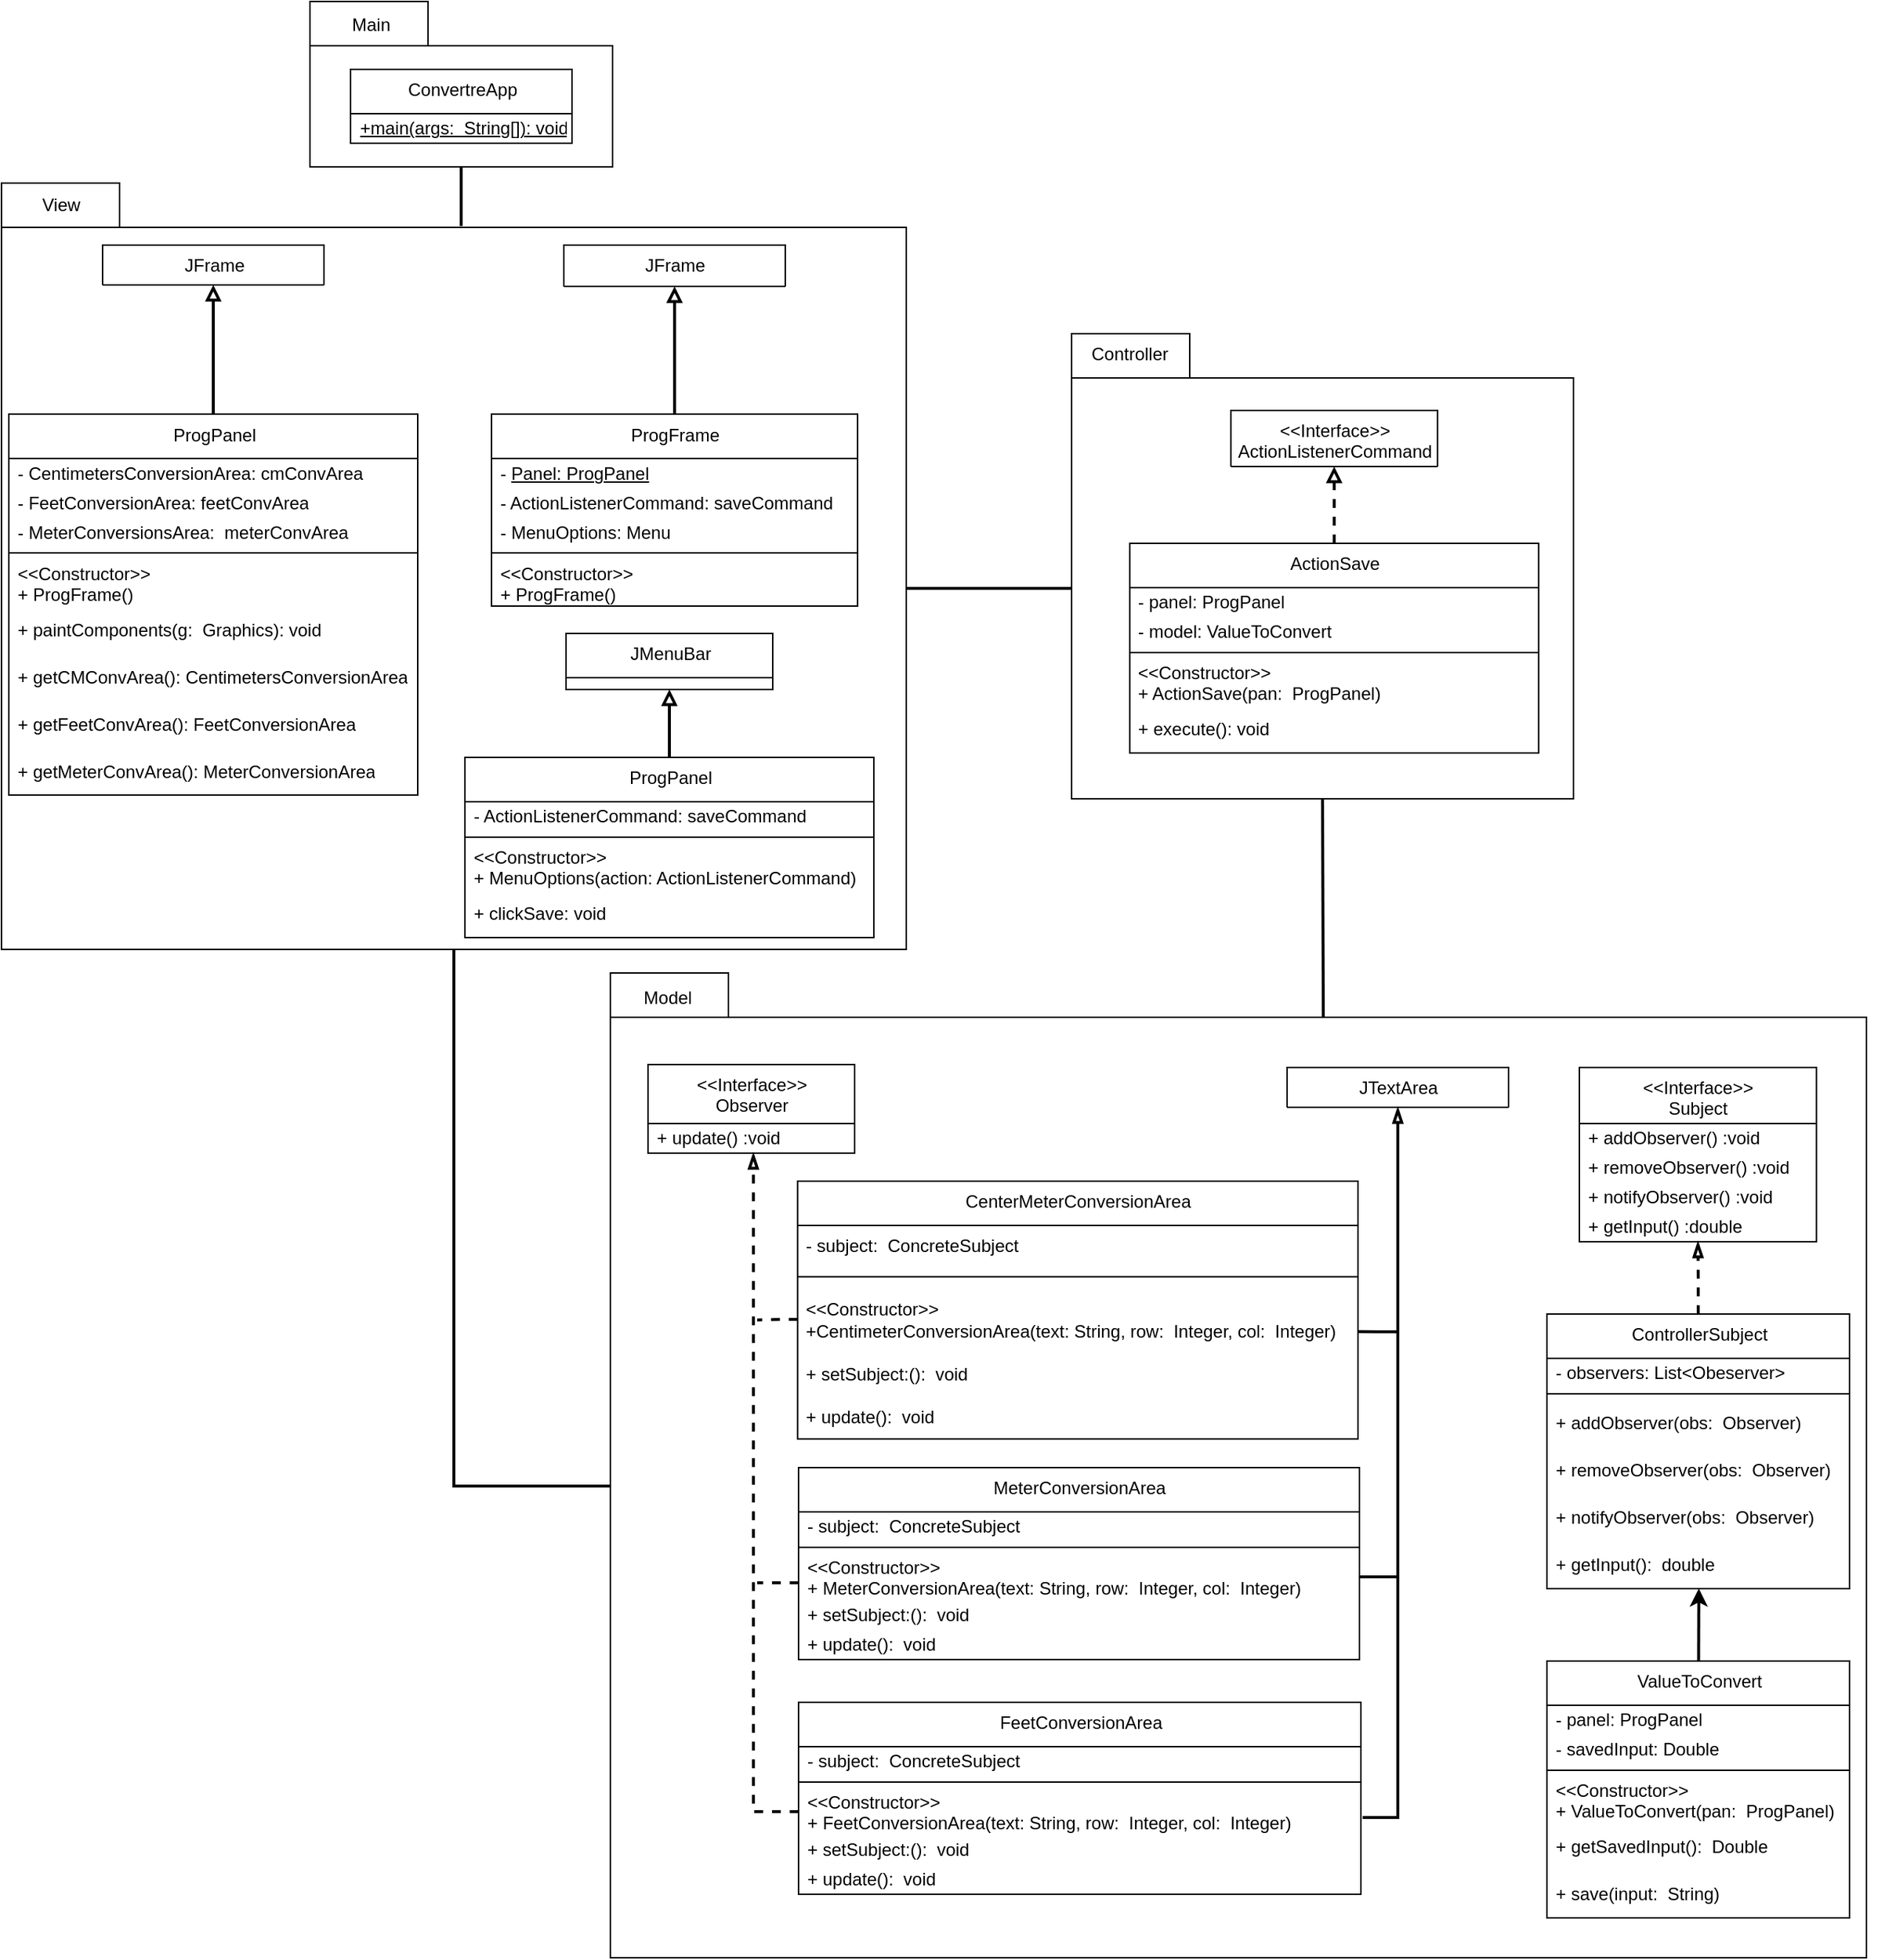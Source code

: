 <mxfile version="15.8.2" type="github">
  <diagram id="M9_Y6eJo72a2D9YSkRky" name="Page-1">
    <mxGraphModel dx="2165" dy="1319" grid="0" gridSize="10" guides="1" tooltips="1" connect="1" arrows="1" fold="1" page="0" pageScale="1" pageWidth="850" pageHeight="1100" math="0" shadow="0">
      <root>
        <mxCell id="0" />
        <mxCell id="1" parent="0" />
        <mxCell id="19sE1abQ0TIRROIsZksC-45" value="" style="group" vertex="1" connectable="0" parent="1">
          <mxGeometry x="81.5" y="855" width="886" height="667" as="geometry" />
        </mxCell>
        <mxCell id="19sE1abQ0TIRROIsZksC-70" value="" style="group" vertex="1" connectable="0" parent="19sE1abQ0TIRROIsZksC-45">
          <mxGeometry x="16" width="851" height="667" as="geometry" />
        </mxCell>
        <mxCell id="19sE1abQ0TIRROIsZksC-42" value="" style="shape=folder;fontStyle=1;tabWidth=80;tabHeight=30;tabPosition=left;html=1;boundedLbl=1;labelBackgroundColor=default;fontColor=default;strokeColor=default;fillColor=default;" vertex="1" parent="19sE1abQ0TIRROIsZksC-70">
          <mxGeometry width="851" height="667" as="geometry" />
        </mxCell>
        <mxCell id="19sE1abQ0TIRROIsZksC-43" value="Model" style="text;html=1;align=center;verticalAlign=middle;resizable=0;points=[];autosize=1;strokeColor=none;fillColor=none;fontColor=default;" vertex="1" parent="19sE1abQ0TIRROIsZksC-70">
          <mxGeometry x="16.5" y="8" width="43" height="18" as="geometry" />
        </mxCell>
        <mxCell id="19sE1abQ0TIRROIsZksC-29" value="JTextArea" style="swimlane;fontStyle=0;align=center;verticalAlign=top;childLayout=stackLayout;horizontal=1;startSize=30;horizontalStack=0;resizeParent=1;resizeParentMax=0;resizeLast=0;collapsible=0;marginBottom=0;html=1;fillColor=default;strokeColor=default;fontColor=default;" vertex="1" parent="19sE1abQ0TIRROIsZksC-70">
          <mxGeometry x="458.5" y="64" width="150" height="27" as="geometry" />
        </mxCell>
        <mxCell id="U3ejUCYZ4DHuvYuuj-Lv-52" value="&amp;lt;&amp;lt;Interface&amp;gt;&amp;gt;&lt;br&gt;Observer" style="swimlane;fontStyle=0;align=center;verticalAlign=top;childLayout=stackLayout;horizontal=1;startSize=40;horizontalStack=0;resizeParent=1;resizeParentMax=0;resizeLast=0;collapsible=0;marginBottom=0;html=1;fillColor=default;strokeColor=default;fontColor=default;labelBackgroundColor=default;" parent="19sE1abQ0TIRROIsZksC-70" vertex="1">
          <mxGeometry x="25.5" y="62" width="140" height="60" as="geometry" />
        </mxCell>
        <mxCell id="YJhYwYxTLhJLAMdy0_Dd-52" value="+ update() :void" style="text;html=1;strokeColor=none;fillColor=none;align=left;verticalAlign=middle;spacingLeft=4;spacingRight=4;overflow=hidden;rotatable=0;points=[[0,0.5],[1,0.5]];portConstraint=eastwest;fontColor=default;" parent="U3ejUCYZ4DHuvYuuj-Lv-52" vertex="1">
          <mxGeometry y="40" width="140" height="20" as="geometry" />
        </mxCell>
        <mxCell id="U3ejUCYZ4DHuvYuuj-Lv-54" value="&amp;lt;&amp;lt;Interface&amp;gt;&amp;gt;&lt;br&gt;Subject" style="swimlane;fontStyle=0;align=center;verticalAlign=top;childLayout=stackLayout;horizontal=1;startSize=38;horizontalStack=0;resizeParent=1;resizeParentMax=0;resizeLast=0;collapsible=0;marginBottom=0;html=1;fillColor=default;strokeColor=default;fontColor=default;labelBackgroundColor=default;" parent="19sE1abQ0TIRROIsZksC-70" vertex="1">
          <mxGeometry x="656.5" y="64" width="160.63" height="118" as="geometry" />
        </mxCell>
        <mxCell id="YJhYwYxTLhJLAMdy0_Dd-53" value="+ addObserver() :void" style="text;html=1;strokeColor=none;fillColor=none;align=left;verticalAlign=middle;spacingLeft=4;spacingRight=4;overflow=hidden;rotatable=0;points=[[0,0.5],[1,0.5]];portConstraint=eastwest;fontColor=default;" parent="U3ejUCYZ4DHuvYuuj-Lv-54" vertex="1">
          <mxGeometry y="38" width="160.63" height="20" as="geometry" />
        </mxCell>
        <mxCell id="YJhYwYxTLhJLAMdy0_Dd-54" value="+ removeObserver() :void" style="text;html=1;strokeColor=none;fillColor=none;align=left;verticalAlign=middle;spacingLeft=4;spacingRight=4;overflow=hidden;rotatable=0;points=[[0,0.5],[1,0.5]];portConstraint=eastwest;fontColor=default;" parent="U3ejUCYZ4DHuvYuuj-Lv-54" vertex="1">
          <mxGeometry y="58" width="160.63" height="20" as="geometry" />
        </mxCell>
        <mxCell id="YJhYwYxTLhJLAMdy0_Dd-55" value="+ notifyObserver() :void" style="text;html=1;strokeColor=none;fillColor=none;align=left;verticalAlign=middle;spacingLeft=4;spacingRight=4;overflow=hidden;rotatable=0;points=[[0,0.5],[1,0.5]];portConstraint=eastwest;fontColor=default;" parent="U3ejUCYZ4DHuvYuuj-Lv-54" vertex="1">
          <mxGeometry y="78" width="160.63" height="20" as="geometry" />
        </mxCell>
        <mxCell id="YJhYwYxTLhJLAMdy0_Dd-56" value="+ getInput() :double" style="text;html=1;strokeColor=none;fillColor=none;align=left;verticalAlign=middle;spacingLeft=4;spacingRight=4;overflow=hidden;rotatable=0;points=[[0,0.5],[1,0.5]];portConstraint=eastwest;fontColor=default;" parent="U3ejUCYZ4DHuvYuuj-Lv-54" vertex="1">
          <mxGeometry y="98" width="160.63" height="20" as="geometry" />
        </mxCell>
        <mxCell id="19sE1abQ0TIRROIsZksC-67" style="edgeStyle=none;rounded=0;orthogonalLoop=1;jettySize=auto;html=1;fontFamily=Times New Roman;endArrow=classic;endFill=1;strokeWidth=2;entryX=0.502;entryY=0.996;entryDx=0;entryDy=0;entryPerimeter=0;" edge="1" parent="19sE1abQ0TIRROIsZksC-45" source="19sE1abQ0TIRROIsZksC-59" target="19sE1abQ0TIRROIsZksC-57">
          <mxGeometry relative="1" as="geometry">
            <mxPoint x="765.5" y="430" as="targetPoint" />
          </mxGeometry>
        </mxCell>
        <mxCell id="19sE1abQ0TIRROIsZksC-49" value="ControllerSubject" style="swimlane;fontStyle=0;align=center;verticalAlign=top;childLayout=stackLayout;horizontal=1;startSize=30;horizontalStack=0;resizeParent=1;resizeParentMax=0;resizeLast=0;collapsible=0;marginBottom=0;html=1;fillColor=default;strokeColor=default;fontColor=default;labelBackgroundColor=default;" vertex="1" parent="19sE1abQ0TIRROIsZksC-45">
          <mxGeometry x="650.5" y="231" width="205" height="186" as="geometry" />
        </mxCell>
        <mxCell id="19sE1abQ0TIRROIsZksC-50" value="- observers: List&amp;lt;Obeserver&amp;gt;" style="text;html=1;strokeColor=none;fillColor=none;align=left;verticalAlign=middle;spacingLeft=4;spacingRight=4;overflow=hidden;rotatable=0;points=[[0,0.5],[1,0.5]];portConstraint=eastwest;fontColor=default;labelBackgroundColor=default;" vertex="1" parent="19sE1abQ0TIRROIsZksC-49">
          <mxGeometry y="30" width="205" height="20" as="geometry" />
        </mxCell>
        <mxCell id="19sE1abQ0TIRROIsZksC-52" value="" style="line;strokeWidth=1;fillColor=none;align=left;verticalAlign=middle;spacingTop=-1;spacingLeft=3;spacingRight=3;rotatable=0;labelPosition=right;points=[];portConstraint=eastwest;strokeColor=default;labelBackgroundColor=default;fontColor=default;" vertex="1" parent="19sE1abQ0TIRROIsZksC-49">
          <mxGeometry y="50" width="205" height="8" as="geometry" />
        </mxCell>
        <mxCell id="19sE1abQ0TIRROIsZksC-53" value="+ addObserver(obs:&amp;nbsp; Observer)" style="text;html=1;strokeColor=none;fillColor=none;align=left;verticalAlign=middle;spacingLeft=4;spacingRight=4;overflow=hidden;rotatable=0;points=[[0,0.5],[1,0.5]];portConstraint=eastwest;fontColor=default;labelBackgroundColor=default;" vertex="1" parent="19sE1abQ0TIRROIsZksC-49">
          <mxGeometry y="58" width="205" height="32" as="geometry" />
        </mxCell>
        <mxCell id="19sE1abQ0TIRROIsZksC-54" value="+ removeObserver(obs:&amp;nbsp; Observer)" style="text;html=1;strokeColor=none;fillColor=none;align=left;verticalAlign=middle;spacingLeft=4;spacingRight=4;overflow=hidden;rotatable=0;points=[[0,0.5],[1,0.5]];portConstraint=eastwest;fontColor=default;labelBackgroundColor=default;" vertex="1" parent="19sE1abQ0TIRROIsZksC-49">
          <mxGeometry y="90" width="205" height="32" as="geometry" />
        </mxCell>
        <mxCell id="19sE1abQ0TIRROIsZksC-55" value="+ notifyObserver(obs:&amp;nbsp; Observer)" style="text;html=1;strokeColor=none;fillColor=none;align=left;verticalAlign=middle;spacingLeft=4;spacingRight=4;overflow=hidden;rotatable=0;points=[[0,0.5],[1,0.5]];portConstraint=eastwest;fontColor=default;labelBackgroundColor=default;" vertex="1" parent="19sE1abQ0TIRROIsZksC-49">
          <mxGeometry y="122" width="205" height="32" as="geometry" />
        </mxCell>
        <mxCell id="19sE1abQ0TIRROIsZksC-57" value="+ getInput():&amp;nbsp; double" style="text;html=1;strokeColor=none;fillColor=none;align=left;verticalAlign=middle;spacingLeft=4;spacingRight=4;overflow=hidden;rotatable=0;points=[[0,0.5],[1,0.5]];portConstraint=eastwest;fontColor=default;labelBackgroundColor=default;" vertex="1" parent="19sE1abQ0TIRROIsZksC-49">
          <mxGeometry y="154" width="205" height="32" as="geometry" />
        </mxCell>
        <mxCell id="19sE1abQ0TIRROIsZksC-59" value="ValueToConvert" style="swimlane;fontStyle=0;align=center;verticalAlign=top;childLayout=stackLayout;horizontal=1;startSize=30;horizontalStack=0;resizeParent=1;resizeParentMax=0;resizeLast=0;collapsible=0;marginBottom=0;html=1;fillColor=default;strokeColor=default;fontColor=default;labelBackgroundColor=default;" vertex="1" parent="19sE1abQ0TIRROIsZksC-45">
          <mxGeometry x="650.5" y="466" width="205" height="174" as="geometry" />
        </mxCell>
        <mxCell id="19sE1abQ0TIRROIsZksC-60" value="- panel: ProgPanel" style="text;html=1;strokeColor=none;fillColor=none;align=left;verticalAlign=middle;spacingLeft=4;spacingRight=4;overflow=hidden;rotatable=0;points=[[0,0.5],[1,0.5]];portConstraint=eastwest;fontColor=default;labelBackgroundColor=default;" vertex="1" parent="19sE1abQ0TIRROIsZksC-59">
          <mxGeometry y="30" width="205" height="20" as="geometry" />
        </mxCell>
        <mxCell id="19sE1abQ0TIRROIsZksC-69" value="- savedInput: Double" style="text;html=1;strokeColor=none;fillColor=none;align=left;verticalAlign=middle;spacingLeft=4;spacingRight=4;overflow=hidden;rotatable=0;points=[[0,0.5],[1,0.5]];portConstraint=eastwest;fontColor=default;labelBackgroundColor=default;" vertex="1" parent="19sE1abQ0TIRROIsZksC-59">
          <mxGeometry y="50" width="205" height="20" as="geometry" />
        </mxCell>
        <mxCell id="19sE1abQ0TIRROIsZksC-61" value="" style="line;strokeWidth=1;fillColor=none;align=left;verticalAlign=middle;spacingTop=-1;spacingLeft=3;spacingRight=3;rotatable=0;labelPosition=right;points=[];portConstraint=eastwest;strokeColor=default;labelBackgroundColor=default;fontColor=default;" vertex="1" parent="19sE1abQ0TIRROIsZksC-59">
          <mxGeometry y="70" width="205" height="8" as="geometry" />
        </mxCell>
        <mxCell id="19sE1abQ0TIRROIsZksC-62" value="&amp;lt;&amp;lt;Constructor&amp;gt;&amp;gt;&lt;br&gt;+ ValueToConvert(pan:&amp;nbsp; ProgPanel)" style="text;html=1;strokeColor=none;fillColor=none;align=left;verticalAlign=middle;spacingLeft=4;spacingRight=4;overflow=hidden;rotatable=0;points=[[0,0.5],[1,0.5]];portConstraint=eastwest;fontColor=default;labelBackgroundColor=default;" vertex="1" parent="19sE1abQ0TIRROIsZksC-59">
          <mxGeometry y="78" width="205" height="32" as="geometry" />
        </mxCell>
        <mxCell id="19sE1abQ0TIRROIsZksC-63" value="+ getSavedInput():&amp;nbsp; Double" style="text;html=1;strokeColor=none;fillColor=none;align=left;verticalAlign=middle;spacingLeft=4;spacingRight=4;overflow=hidden;rotatable=0;points=[[0,0.5],[1,0.5]];portConstraint=eastwest;fontColor=default;labelBackgroundColor=default;" vertex="1" parent="19sE1abQ0TIRROIsZksC-59">
          <mxGeometry y="110" width="205" height="32" as="geometry" />
        </mxCell>
        <mxCell id="19sE1abQ0TIRROIsZksC-64" value="+ save(input:&amp;nbsp; String)" style="text;html=1;strokeColor=none;fillColor=none;align=left;verticalAlign=middle;spacingLeft=4;spacingRight=4;overflow=hidden;rotatable=0;points=[[0,0.5],[1,0.5]];portConstraint=eastwest;fontColor=default;labelBackgroundColor=default;" vertex="1" parent="19sE1abQ0TIRROIsZksC-59">
          <mxGeometry y="142" width="205" height="32" as="geometry" />
        </mxCell>
        <mxCell id="YJhYwYxTLhJLAMdy0_Dd-58" value="" style="edgeStyle=orthogonalEdgeStyle;rounded=0;orthogonalLoop=1;jettySize=auto;html=1;dashed=1;labelBackgroundColor=default;fontColor=default;endArrow=blockThin;endFill=0;strokeColor=default;strokeWidth=2;entryX=0.5;entryY=1;entryDx=0;entryDy=0;" parent="19sE1abQ0TIRROIsZksC-45" target="U3ejUCYZ4DHuvYuuj-Lv-54" edge="1" source="19sE1abQ0TIRROIsZksC-49">
          <mxGeometry relative="1" as="geometry">
            <mxPoint x="765.32" y="340" as="sourcePoint" />
            <mxPoint x="765.5" y="181" as="targetPoint" />
          </mxGeometry>
        </mxCell>
        <mxCell id="19sE1abQ0TIRROIsZksC-46" value="" style="group" vertex="1" connectable="0" parent="1">
          <mxGeometry x="410" y="422" width="340" height="315" as="geometry" />
        </mxCell>
        <mxCell id="U3ejUCYZ4DHuvYuuj-Lv-6" value="" style="shape=folder;fontStyle=1;tabWidth=80;tabHeight=30;tabPosition=left;html=1;boundedLbl=1;labelBackgroundColor=default;fontColor=default;strokeColor=default;fillColor=default;" parent="19sE1abQ0TIRROIsZksC-46" vertex="1">
          <mxGeometry width="340" height="315" as="geometry" />
        </mxCell>
        <mxCell id="U3ejUCYZ4DHuvYuuj-Lv-173" value="Controller" style="text;html=1;align=center;verticalAlign=middle;resizable=0;points=[];autosize=1;strokeColor=none;fillColor=none;fontColor=default;" parent="19sE1abQ0TIRROIsZksC-46" vertex="1">
          <mxGeometry x="7.75" y="5" width="62" height="18" as="geometry" />
        </mxCell>
        <mxCell id="19sE1abQ0TIRROIsZksC-47" value="" style="group" vertex="1" connectable="0" parent="1">
          <mxGeometry x="-315" y="320" width="613" height="519" as="geometry" />
        </mxCell>
        <mxCell id="U3ejUCYZ4DHuvYuuj-Lv-3" value="" style="shape=folder;fontStyle=1;tabWidth=80;tabHeight=30;tabPosition=left;html=1;boundedLbl=1;labelBackgroundColor=default;fontColor=default;strokeColor=default;fillColor=default;" parent="19sE1abQ0TIRROIsZksC-47" vertex="1">
          <mxGeometry width="613" height="519" as="geometry" />
        </mxCell>
        <mxCell id="U3ejUCYZ4DHuvYuuj-Lv-172" value="View" style="text;html=1;align=center;verticalAlign=middle;resizable=0;points=[];autosize=1;strokeColor=none;fillColor=none;fontColor=default;" parent="19sE1abQ0TIRROIsZksC-47" vertex="1">
          <mxGeometry x="22" y="6" width="36" height="18" as="geometry" />
        </mxCell>
        <mxCell id="19sE1abQ0TIRROIsZksC-27" style="edgeStyle=orthogonalEdgeStyle;rounded=0;orthogonalLoop=1;jettySize=auto;html=1;exitX=0.508;exitY=0.056;exitDx=0;exitDy=0;exitPerimeter=0;entryX=0.5;entryY=1;entryDx=0;entryDy=0;entryPerimeter=0;endArrow=none;endFill=0;strokeWidth=2;" edge="1" parent="1" source="U3ejUCYZ4DHuvYuuj-Lv-3" target="U3ejUCYZ4DHuvYuuj-Lv-1">
          <mxGeometry relative="1" as="geometry">
            <Array as="points" />
          </mxGeometry>
        </mxCell>
        <mxCell id="U3ejUCYZ4DHuvYuuj-Lv-4" value="" style="rounded=0;orthogonalLoop=1;jettySize=auto;html=1;labelBackgroundColor=default;fontColor=default;endArrow=none;endFill=0;strokeColor=default;strokeWidth=2;entryX=0;entryY=0;entryDx=613;entryDy=274.5;entryPerimeter=0;exitX=0;exitY=0;exitDx=0;exitDy=172.5;exitPerimeter=0;" parent="1" source="U3ejUCYZ4DHuvYuuj-Lv-6" edge="1" target="U3ejUCYZ4DHuvYuuj-Lv-3">
          <mxGeometry relative="1" as="geometry">
            <mxPoint x="318" y="632" as="targetPoint" />
            <mxPoint x="316" y="664" as="sourcePoint" />
          </mxGeometry>
        </mxCell>
        <mxCell id="19sE1abQ0TIRROIsZksC-41" style="edgeStyle=none;rounded=0;orthogonalLoop=1;jettySize=auto;html=1;exitX=0.5;exitY=1;exitDx=0;exitDy=0;exitPerimeter=0;entryX=0;entryY=0;entryDx=483.0;entryDy=30;entryPerimeter=0;endArrow=none;endFill=0;strokeWidth=2;" edge="1" parent="1" source="U3ejUCYZ4DHuvYuuj-Lv-6" target="19sE1abQ0TIRROIsZksC-42">
          <mxGeometry relative="1" as="geometry">
            <mxPoint x="564.5" y="901.0" as="targetPoint" />
          </mxGeometry>
        </mxCell>
        <mxCell id="U3ejUCYZ4DHuvYuuj-Lv-7" style="edgeStyle=orthogonalEdgeStyle;rounded=0;orthogonalLoop=1;jettySize=auto;html=1;entryX=0.5;entryY=1;entryDx=0;entryDy=0;fontColor=default;endArrow=block;endFill=0;strokeColor=default;labelBackgroundColor=default;strokeWidth=2;exitX=0.5;exitY=0;exitDx=0;exitDy=0;" parent="1" source="YJhYwYxTLhJLAMdy0_Dd-28" target="U3ejUCYZ4DHuvYuuj-Lv-45" edge="1">
          <mxGeometry relative="1" as="geometry">
            <mxPoint x="-35" y="940" as="sourcePoint" />
          </mxGeometry>
        </mxCell>
        <mxCell id="U3ejUCYZ4DHuvYuuj-Lv-11" style="edgeStyle=orthogonalEdgeStyle;rounded=0;orthogonalLoop=1;jettySize=auto;html=1;entryX=0.5;entryY=1;entryDx=0;entryDy=0;labelBackgroundColor=default;fontColor=default;endArrow=block;endFill=0;strokeColor=default;strokeWidth=2;" parent="1" source="U3ejUCYZ4DHuvYuuj-Lv-12" target="19sE1abQ0TIRROIsZksC-35" edge="1">
          <mxGeometry relative="1" as="geometry">
            <mxPoint x="141" y="400.0" as="targetPoint" />
          </mxGeometry>
        </mxCell>
        <mxCell id="U3ejUCYZ4DHuvYuuj-Lv-12" value="ProgFrame" style="swimlane;fontStyle=0;align=center;verticalAlign=top;childLayout=stackLayout;horizontal=1;startSize=30;horizontalStack=0;resizeParent=1;resizeParentMax=0;resizeLast=0;collapsible=0;marginBottom=0;html=1;fillColor=default;strokeColor=default;fontColor=default;labelBackgroundColor=default;" parent="1" vertex="1">
          <mxGeometry x="17" y="476.5" width="248" height="130" as="geometry" />
        </mxCell>
        <mxCell id="U3ejUCYZ4DHuvYuuj-Lv-13" value="- &lt;u&gt;Panel: ProgPanel&lt;br&gt;&lt;/u&gt;" style="text;html=1;strokeColor=none;fillColor=none;align=left;verticalAlign=middle;spacingLeft=4;spacingRight=4;overflow=hidden;rotatable=0;points=[[0,0.5],[1,0.5]];portConstraint=eastwest;fontColor=default;labelBackgroundColor=default;" parent="U3ejUCYZ4DHuvYuuj-Lv-12" vertex="1">
          <mxGeometry y="30" width="248" height="20" as="geometry" />
        </mxCell>
        <mxCell id="U3ejUCYZ4DHuvYuuj-Lv-14" value="- ActionListenerCommand: saveCommand" style="text;html=1;strokeColor=none;fillColor=none;align=left;verticalAlign=middle;spacingLeft=4;spacingRight=4;overflow=hidden;rotatable=0;points=[[0,0.5],[1,0.5]];portConstraint=eastwest;fontColor=default;labelBackgroundColor=default;" parent="U3ejUCYZ4DHuvYuuj-Lv-12" vertex="1">
          <mxGeometry y="50" width="248" height="20" as="geometry" />
        </mxCell>
        <mxCell id="YJhYwYxTLhJLAMdy0_Dd-5" value="- MenuOptions: Menu" style="text;html=1;strokeColor=none;fillColor=none;align=left;verticalAlign=middle;spacingLeft=4;spacingRight=4;overflow=hidden;rotatable=0;points=[[0,0.5],[1,0.5]];portConstraint=eastwest;fontColor=default;labelBackgroundColor=default;" parent="U3ejUCYZ4DHuvYuuj-Lv-12" vertex="1">
          <mxGeometry y="70" width="248" height="20" as="geometry" />
        </mxCell>
        <mxCell id="U3ejUCYZ4DHuvYuuj-Lv-15" value="" style="line;strokeWidth=1;fillColor=none;align=left;verticalAlign=middle;spacingTop=-1;spacingLeft=3;spacingRight=3;rotatable=0;labelPosition=right;points=[];portConstraint=eastwest;strokeColor=default;labelBackgroundColor=default;fontColor=default;" parent="U3ejUCYZ4DHuvYuuj-Lv-12" vertex="1">
          <mxGeometry y="90" width="248" height="8" as="geometry" />
        </mxCell>
        <mxCell id="U3ejUCYZ4DHuvYuuj-Lv-16" value="&amp;lt;&amp;lt;Constructor&amp;gt;&amp;gt;&lt;br&gt;+ ProgFrame()" style="text;html=1;strokeColor=none;fillColor=none;align=left;verticalAlign=middle;spacingLeft=4;spacingRight=4;overflow=hidden;rotatable=0;points=[[0,0.5],[1,0.5]];portConstraint=eastwest;fontColor=default;labelBackgroundColor=default;" parent="U3ejUCYZ4DHuvYuuj-Lv-12" vertex="1">
          <mxGeometry y="98" width="248" height="32" as="geometry" />
        </mxCell>
        <mxCell id="U3ejUCYZ4DHuvYuuj-Lv-29" style="edgeStyle=orthogonalEdgeStyle;rounded=0;orthogonalLoop=1;jettySize=auto;html=1;entryX=0.5;entryY=1;entryDx=0;entryDy=0;labelBackgroundColor=default;fontColor=default;endArrow=block;endFill=0;strokeColor=default;dashed=1;strokeWidth=2;exitX=0.5;exitY=0;exitDx=0;exitDy=0;" parent="1" source="YJhYwYxTLhJLAMdy0_Dd-41" target="U3ejUCYZ4DHuvYuuj-Lv-47" edge="1">
          <mxGeometry relative="1" as="geometry">
            <mxPoint x="588" y="548" as="sourcePoint" />
          </mxGeometry>
        </mxCell>
        <mxCell id="U3ejUCYZ4DHuvYuuj-Lv-45" value="JMenuBar" style="swimlane;fontStyle=0;align=center;verticalAlign=top;childLayout=stackLayout;horizontal=1;startSize=30;horizontalStack=0;resizeParent=1;resizeParentMax=0;resizeLast=0;collapsible=0;marginBottom=0;html=1;fillColor=default;strokeColor=default;fontColor=default;labelBackgroundColor=default;" parent="1" vertex="1">
          <mxGeometry x="67.5" y="625" width="140" height="38" as="geometry" />
        </mxCell>
        <mxCell id="U3ejUCYZ4DHuvYuuj-Lv-47" value="&amp;lt;&amp;lt;Interface&amp;gt;&amp;gt;&lt;br&gt;ActionListenerCommand" style="swimlane;fontStyle=0;align=center;verticalAlign=top;childLayout=stackLayout;horizontal=1;startSize=38;horizontalStack=0;resizeParent=1;resizeParentMax=0;resizeLast=0;collapsible=0;marginBottom=0;html=1;fillColor=default;strokeColor=default;fontColor=default;labelBackgroundColor=default;" parent="1" vertex="1">
          <mxGeometry x="517.88" y="474" width="140" height="38" as="geometry" />
        </mxCell>
        <mxCell id="YJhYwYxTLhJLAMdy0_Dd-6" value="ProgPanel" style="swimlane;fontStyle=0;align=center;verticalAlign=top;childLayout=stackLayout;horizontal=1;startSize=30;horizontalStack=0;resizeParent=1;resizeParentMax=0;resizeLast=0;collapsible=0;marginBottom=0;html=1;fillColor=default;strokeColor=default;fontColor=default;labelBackgroundColor=default;" parent="1" vertex="1">
          <mxGeometry x="-310" y="476.5" width="277" height="258" as="geometry" />
        </mxCell>
        <mxCell id="YJhYwYxTLhJLAMdy0_Dd-7" value="- CentimetersConversionArea: cmConvArea" style="text;html=1;strokeColor=none;fillColor=none;align=left;verticalAlign=middle;spacingLeft=4;spacingRight=4;overflow=hidden;rotatable=0;points=[[0,0.5],[1,0.5]];portConstraint=eastwest;fontColor=default;labelBackgroundColor=default;" parent="YJhYwYxTLhJLAMdy0_Dd-6" vertex="1">
          <mxGeometry y="30" width="277" height="20" as="geometry" />
        </mxCell>
        <mxCell id="YJhYwYxTLhJLAMdy0_Dd-8" value="- FeetConversionArea: feetConvArea" style="text;html=1;strokeColor=none;fillColor=none;align=left;verticalAlign=middle;spacingLeft=4;spacingRight=4;overflow=hidden;rotatable=0;points=[[0,0.5],[1,0.5]];portConstraint=eastwest;fontColor=default;labelBackgroundColor=default;" parent="YJhYwYxTLhJLAMdy0_Dd-6" vertex="1">
          <mxGeometry y="50" width="277" height="20" as="geometry" />
        </mxCell>
        <mxCell id="YJhYwYxTLhJLAMdy0_Dd-9" value="- MeterConversionsArea:&amp;nbsp; meterConvArea" style="text;html=1;strokeColor=none;fillColor=none;align=left;verticalAlign=middle;spacingLeft=4;spacingRight=4;overflow=hidden;rotatable=0;points=[[0,0.5],[1,0.5]];portConstraint=eastwest;fontColor=default;labelBackgroundColor=default;" parent="YJhYwYxTLhJLAMdy0_Dd-6" vertex="1">
          <mxGeometry y="70" width="277" height="20" as="geometry" />
        </mxCell>
        <mxCell id="YJhYwYxTLhJLAMdy0_Dd-10" value="" style="line;strokeWidth=1;fillColor=none;align=left;verticalAlign=middle;spacingTop=-1;spacingLeft=3;spacingRight=3;rotatable=0;labelPosition=right;points=[];portConstraint=eastwest;strokeColor=default;labelBackgroundColor=default;fontColor=default;" parent="YJhYwYxTLhJLAMdy0_Dd-6" vertex="1">
          <mxGeometry y="90" width="277" height="8" as="geometry" />
        </mxCell>
        <mxCell id="YJhYwYxTLhJLAMdy0_Dd-11" value="&amp;lt;&amp;lt;Constructor&amp;gt;&amp;gt;&lt;br&gt;+ ProgFrame()" style="text;html=1;strokeColor=none;fillColor=none;align=left;verticalAlign=middle;spacingLeft=4;spacingRight=4;overflow=hidden;rotatable=0;points=[[0,0.5],[1,0.5]];portConstraint=eastwest;fontColor=default;labelBackgroundColor=default;" parent="YJhYwYxTLhJLAMdy0_Dd-6" vertex="1">
          <mxGeometry y="98" width="277" height="32" as="geometry" />
        </mxCell>
        <mxCell id="YJhYwYxTLhJLAMdy0_Dd-21" value="+ paintComponents(g:&amp;nbsp; Graphics): void" style="text;html=1;strokeColor=none;fillColor=none;align=left;verticalAlign=middle;spacingLeft=4;spacingRight=4;overflow=hidden;rotatable=0;points=[[0,0.5],[1,0.5]];portConstraint=eastwest;fontColor=default;labelBackgroundColor=default;" parent="YJhYwYxTLhJLAMdy0_Dd-6" vertex="1">
          <mxGeometry y="130" width="277" height="32" as="geometry" />
        </mxCell>
        <mxCell id="YJhYwYxTLhJLAMdy0_Dd-22" value="+ getCMConvArea(): CentimetersConversionArea" style="text;html=1;strokeColor=none;fillColor=none;align=left;verticalAlign=middle;spacingLeft=4;spacingRight=4;overflow=hidden;rotatable=0;points=[[0,0.5],[1,0.5]];portConstraint=eastwest;fontColor=default;labelBackgroundColor=default;" parent="YJhYwYxTLhJLAMdy0_Dd-6" vertex="1">
          <mxGeometry y="162" width="277" height="32" as="geometry" />
        </mxCell>
        <mxCell id="YJhYwYxTLhJLAMdy0_Dd-23" value="+ getFeetConvArea(): FeetConversionArea" style="text;html=1;strokeColor=none;fillColor=none;align=left;verticalAlign=middle;spacingLeft=4;spacingRight=4;overflow=hidden;rotatable=0;points=[[0,0.5],[1,0.5]];portConstraint=eastwest;fontColor=default;labelBackgroundColor=default;" parent="YJhYwYxTLhJLAMdy0_Dd-6" vertex="1">
          <mxGeometry y="194" width="277" height="32" as="geometry" />
        </mxCell>
        <mxCell id="YJhYwYxTLhJLAMdy0_Dd-24" value="+ getMeterConvArea(): MeterConversionArea" style="text;html=1;strokeColor=none;fillColor=none;align=left;verticalAlign=middle;spacingLeft=4;spacingRight=4;overflow=hidden;rotatable=0;points=[[0,0.5],[1,0.5]];portConstraint=eastwest;fontColor=default;labelBackgroundColor=default;" parent="YJhYwYxTLhJLAMdy0_Dd-6" vertex="1">
          <mxGeometry y="226" width="277" height="32" as="geometry" />
        </mxCell>
        <mxCell id="YJhYwYxTLhJLAMdy0_Dd-20" style="edgeStyle=orthogonalEdgeStyle;rounded=0;orthogonalLoop=1;jettySize=auto;html=1;labelBackgroundColor=default;fontColor=default;endArrow=block;endFill=0;strokeColor=default;strokeWidth=2;exitX=0.5;exitY=0;exitDx=0;exitDy=0;entryX=0.5;entryY=1;entryDx=0;entryDy=0;" parent="1" source="YJhYwYxTLhJLAMdy0_Dd-6" target="19sE1abQ0TIRROIsZksC-37" edge="1">
          <mxGeometry relative="1" as="geometry">
            <mxPoint x="-34" y="446.5" as="sourcePoint" />
            <mxPoint x="-171.5" y="400" as="targetPoint" />
          </mxGeometry>
        </mxCell>
        <mxCell id="YJhYwYxTLhJLAMdy0_Dd-28" value="ProgPanel" style="swimlane;fontStyle=0;align=center;verticalAlign=top;childLayout=stackLayout;horizontal=1;startSize=30;horizontalStack=0;resizeParent=1;resizeParentMax=0;resizeLast=0;collapsible=0;marginBottom=0;html=1;fillColor=default;strokeColor=default;fontColor=default;labelBackgroundColor=default;" parent="1" vertex="1">
          <mxGeometry x="-1" y="709" width="277" height="122" as="geometry" />
        </mxCell>
        <mxCell id="YJhYwYxTLhJLAMdy0_Dd-29" value="- ActionListenerCommand: saveCommand" style="text;html=1;strokeColor=none;fillColor=none;align=left;verticalAlign=middle;spacingLeft=4;spacingRight=4;overflow=hidden;rotatable=0;points=[[0,0.5],[1,0.5]];portConstraint=eastwest;fontColor=default;labelBackgroundColor=default;" parent="YJhYwYxTLhJLAMdy0_Dd-28" vertex="1">
          <mxGeometry y="30" width="277" height="20" as="geometry" />
        </mxCell>
        <mxCell id="YJhYwYxTLhJLAMdy0_Dd-32" value="" style="line;strokeWidth=1;fillColor=none;align=left;verticalAlign=middle;spacingTop=-1;spacingLeft=3;spacingRight=3;rotatable=0;labelPosition=right;points=[];portConstraint=eastwest;strokeColor=default;labelBackgroundColor=default;fontColor=default;" parent="YJhYwYxTLhJLAMdy0_Dd-28" vertex="1">
          <mxGeometry y="50" width="277" height="8" as="geometry" />
        </mxCell>
        <mxCell id="YJhYwYxTLhJLAMdy0_Dd-33" value="&amp;lt;&amp;lt;Constructor&amp;gt;&amp;gt;&lt;br&gt;&lt;div align=&quot;left&quot;&gt;+ MenuOptions(action: ActionListenerCommand)&lt;/div&gt;" style="text;html=1;strokeColor=none;fillColor=none;align=left;verticalAlign=middle;spacingLeft=4;spacingRight=4;overflow=hidden;rotatable=0;points=[[0,0.5],[1,0.5]];portConstraint=eastwest;fontColor=default;labelBackgroundColor=default;" parent="YJhYwYxTLhJLAMdy0_Dd-28" vertex="1">
          <mxGeometry y="58" width="277" height="32" as="geometry" />
        </mxCell>
        <mxCell id="YJhYwYxTLhJLAMdy0_Dd-34" value="+ clickSave: void" style="text;html=1;strokeColor=none;fillColor=none;align=left;verticalAlign=middle;spacingLeft=4;spacingRight=4;overflow=hidden;rotatable=0;points=[[0,0.5],[1,0.5]];portConstraint=eastwest;fontColor=default;labelBackgroundColor=default;" parent="YJhYwYxTLhJLAMdy0_Dd-28" vertex="1">
          <mxGeometry y="90" width="277" height="32" as="geometry" />
        </mxCell>
        <mxCell id="YJhYwYxTLhJLAMdy0_Dd-41" value="ActionSave" style="swimlane;fontStyle=0;align=center;verticalAlign=top;childLayout=stackLayout;horizontal=1;startSize=30;horizontalStack=0;resizeParent=1;resizeParentMax=0;resizeLast=0;collapsible=0;marginBottom=0;html=1;fillColor=default;strokeColor=default;fontColor=default;labelBackgroundColor=default;" parent="1" vertex="1">
          <mxGeometry x="449.38" y="564" width="277" height="142" as="geometry" />
        </mxCell>
        <mxCell id="YJhYwYxTLhJLAMdy0_Dd-42" value="- panel: ProgPanel" style="text;html=1;strokeColor=none;fillColor=none;align=left;verticalAlign=middle;spacingLeft=4;spacingRight=4;overflow=hidden;rotatable=0;points=[[0,0.5],[1,0.5]];portConstraint=eastwest;fontColor=default;labelBackgroundColor=default;" parent="YJhYwYxTLhJLAMdy0_Dd-41" vertex="1">
          <mxGeometry y="30" width="277" height="20" as="geometry" />
        </mxCell>
        <mxCell id="YJhYwYxTLhJLAMdy0_Dd-43" value="- model: ValueToConvert" style="text;html=1;strokeColor=none;fillColor=none;align=left;verticalAlign=middle;spacingLeft=4;spacingRight=4;overflow=hidden;rotatable=0;points=[[0,0.5],[1,0.5]];portConstraint=eastwest;fontColor=default;labelBackgroundColor=default;" parent="YJhYwYxTLhJLAMdy0_Dd-41" vertex="1">
          <mxGeometry y="50" width="277" height="20" as="geometry" />
        </mxCell>
        <mxCell id="YJhYwYxTLhJLAMdy0_Dd-45" value="" style="line;strokeWidth=1;fillColor=none;align=left;verticalAlign=middle;spacingTop=-1;spacingLeft=3;spacingRight=3;rotatable=0;labelPosition=right;points=[];portConstraint=eastwest;strokeColor=default;labelBackgroundColor=default;fontColor=default;" parent="YJhYwYxTLhJLAMdy0_Dd-41" vertex="1">
          <mxGeometry y="70" width="277" height="8" as="geometry" />
        </mxCell>
        <mxCell id="YJhYwYxTLhJLAMdy0_Dd-46" value="&amp;lt;&amp;lt;Constructor&amp;gt;&amp;gt;&lt;br&gt;+ ActionSave(pan:&amp;nbsp; ProgPanel)" style="text;html=1;strokeColor=none;fillColor=none;align=left;verticalAlign=middle;spacingLeft=4;spacingRight=4;overflow=hidden;rotatable=0;points=[[0,0.5],[1,0.5]];portConstraint=eastwest;fontColor=default;labelBackgroundColor=default;" parent="YJhYwYxTLhJLAMdy0_Dd-41" vertex="1">
          <mxGeometry y="78" width="277" height="32" as="geometry" />
        </mxCell>
        <mxCell id="YJhYwYxTLhJLAMdy0_Dd-50" value="+ execute(): void" style="text;html=1;strokeColor=none;fillColor=none;align=left;verticalAlign=middle;spacingLeft=4;spacingRight=4;overflow=hidden;rotatable=0;points=[[0,0.5],[1,0.5]];portConstraint=eastwest;fontColor=default;labelBackgroundColor=default;" parent="YJhYwYxTLhJLAMdy0_Dd-41" vertex="1">
          <mxGeometry y="110" width="277" height="32" as="geometry" />
        </mxCell>
        <mxCell id="19sE1abQ0TIRROIsZksC-22" style="edgeStyle=orthogonalEdgeStyle;rounded=0;orthogonalLoop=1;jettySize=auto;html=1;dashed=1;endArrow=blockThin;endFill=0;strokeWidth=2;exitX=0;exitY=0.5;exitDx=0;exitDy=0;entryX=0.51;entryY=1.003;entryDx=0;entryDy=0;entryPerimeter=0;" edge="1" parent="1" source="19sE1abQ0TIRROIsZksC-10" target="YJhYwYxTLhJLAMdy0_Dd-52">
          <mxGeometry relative="1" as="geometry">
            <mxPoint x="173" y="966" as="targetPoint" />
            <Array as="points" />
          </mxGeometry>
        </mxCell>
        <mxCell id="19sE1abQ0TIRROIsZksC-7" value="FeetConversionArea" style="swimlane;fontStyle=0;align=center;verticalAlign=top;childLayout=stackLayout;horizontal=1;startSize=30;horizontalStack=0;resizeParent=1;resizeParentMax=0;resizeLast=0;collapsible=0;marginBottom=0;html=1;fillColor=default;strokeColor=default;fontColor=default;" vertex="1" parent="1">
          <mxGeometry x="225" y="1349" width="381" height="130" as="geometry" />
        </mxCell>
        <mxCell id="19sE1abQ0TIRROIsZksC-8" value="- subject:&amp;nbsp; ConcreteSubject" style="text;html=1;strokeColor=none;fillColor=none;align=left;verticalAlign=middle;spacingLeft=4;spacingRight=4;overflow=hidden;rotatable=0;points=[[0,0.5],[1,0.5]];portConstraint=eastwest;fontColor=default;" vertex="1" parent="19sE1abQ0TIRROIsZksC-7">
          <mxGeometry y="30" width="381" height="20" as="geometry" />
        </mxCell>
        <mxCell id="19sE1abQ0TIRROIsZksC-9" value="" style="line;strokeWidth=1;fillColor=none;align=left;verticalAlign=middle;spacingTop=-1;spacingLeft=3;spacingRight=3;rotatable=0;labelPosition=right;points=[];portConstraint=eastwest;" vertex="1" parent="19sE1abQ0TIRROIsZksC-7">
          <mxGeometry y="50" width="381" height="8" as="geometry" />
        </mxCell>
        <mxCell id="19sE1abQ0TIRROIsZksC-10" value="&amp;lt;&amp;lt;Constructor&amp;gt;&amp;gt;&lt;br&gt;+ FeetConversionArea(text: String, row:&amp;nbsp; Integer, col:&amp;nbsp; Integer)" style="text;html=1;strokeColor=none;fillColor=none;align=left;verticalAlign=middle;spacingLeft=4;spacingRight=4;overflow=hidden;rotatable=0;points=[[0,0.5],[1,0.5]];portConstraint=eastwest;fontColor=default;" vertex="1" parent="19sE1abQ0TIRROIsZksC-7">
          <mxGeometry y="58" width="381" height="32" as="geometry" />
        </mxCell>
        <mxCell id="19sE1abQ0TIRROIsZksC-11" value="+ setSubject:():&amp;nbsp; void" style="text;html=1;strokeColor=none;fillColor=none;align=left;verticalAlign=middle;spacingLeft=4;spacingRight=4;overflow=hidden;rotatable=0;points=[[0,0.5],[1,0.5]];portConstraint=eastwest;fontColor=default;" vertex="1" parent="19sE1abQ0TIRROIsZksC-7">
          <mxGeometry y="90" width="381" height="20" as="geometry" />
        </mxCell>
        <mxCell id="19sE1abQ0TIRROIsZksC-12" value="+ update():&amp;nbsp; void" style="text;html=1;strokeColor=none;fillColor=none;align=left;verticalAlign=middle;spacingLeft=4;spacingRight=4;overflow=hidden;rotatable=0;points=[[0,0.5],[1,0.5]];portConstraint=eastwest;fontColor=default;" vertex="1" parent="19sE1abQ0TIRROIsZksC-7">
          <mxGeometry y="110" width="381" height="20" as="geometry" />
        </mxCell>
        <mxCell id="19sE1abQ0TIRROIsZksC-31" style="edgeStyle=orthogonalEdgeStyle;rounded=0;orthogonalLoop=1;jettySize=auto;html=1;exitX=1.003;exitY=0.625;exitDx=0;exitDy=0;entryX=0.5;entryY=1;entryDx=0;entryDy=0;endArrow=blockThin;endFill=0;strokeWidth=2;exitPerimeter=0;" edge="1" parent="1" source="19sE1abQ0TIRROIsZksC-10" target="19sE1abQ0TIRROIsZksC-29">
          <mxGeometry relative="1" as="geometry" />
        </mxCell>
        <mxCell id="19sE1abQ0TIRROIsZksC-33" value="" style="group" vertex="1" connectable="0" parent="1">
          <mxGeometry x="216" y="996" width="388" height="188" as="geometry" />
        </mxCell>
        <mxCell id="YJhYwYxTLhJLAMdy0_Dd-59" value="CenterMeterConversionArea" style="swimlane;fontStyle=0;align=center;verticalAlign=top;childLayout=stackLayout;horizontal=1;startSize=30;horizontalStack=0;resizeParent=1;resizeParentMax=0;resizeLast=0;collapsible=0;marginBottom=0;html=1;fillColor=default;strokeColor=default;fontColor=default;" parent="19sE1abQ0TIRROIsZksC-33" vertex="1">
          <mxGeometry x="8.357" width="379.643" height="174.615" as="geometry" />
        </mxCell>
        <mxCell id="YJhYwYxTLhJLAMdy0_Dd-60" value="- subject:&amp;nbsp; ConcreteSubject" style="text;html=1;strokeColor=none;fillColor=none;align=left;verticalAlign=middle;spacingLeft=4;spacingRight=4;overflow=hidden;rotatable=0;points=[[0,0.5],[1,0.5]];portConstraint=eastwest;fontColor=default;" parent="YJhYwYxTLhJLAMdy0_Dd-59" vertex="1">
          <mxGeometry y="30" width="379.643" height="28.923" as="geometry" />
        </mxCell>
        <mxCell id="YJhYwYxTLhJLAMdy0_Dd-61" value="" style="line;strokeWidth=1;fillColor=none;align=left;verticalAlign=middle;spacingTop=-1;spacingLeft=3;spacingRight=3;rotatable=0;labelPosition=right;points=[];portConstraint=eastwest;" parent="YJhYwYxTLhJLAMdy0_Dd-59" vertex="1">
          <mxGeometry y="58.923" width="379.643" height="11.569" as="geometry" />
        </mxCell>
        <mxCell id="YJhYwYxTLhJLAMdy0_Dd-62" value="&amp;lt;&amp;lt;Constructor&amp;gt;&amp;gt;&lt;br&gt;+CentimeterConversionArea(text: String, row:&amp;nbsp; Integer, col:&amp;nbsp; Integer)" style="text;html=1;strokeColor=none;fillColor=none;align=left;verticalAlign=middle;spacingLeft=4;spacingRight=4;overflow=hidden;rotatable=0;points=[[0,0.5],[1,0.5]];portConstraint=eastwest;fontColor=default;" parent="YJhYwYxTLhJLAMdy0_Dd-59" vertex="1">
          <mxGeometry y="70.492" width="379.643" height="46.277" as="geometry" />
        </mxCell>
        <mxCell id="YJhYwYxTLhJLAMdy0_Dd-63" value="+ setSubject:():&amp;nbsp; void" style="text;html=1;strokeColor=none;fillColor=none;align=left;verticalAlign=middle;spacingLeft=4;spacingRight=4;overflow=hidden;rotatable=0;points=[[0,0.5],[1,0.5]];portConstraint=eastwest;fontColor=default;" parent="YJhYwYxTLhJLAMdy0_Dd-59" vertex="1">
          <mxGeometry y="116.769" width="379.643" height="28.923" as="geometry" />
        </mxCell>
        <mxCell id="YJhYwYxTLhJLAMdy0_Dd-64" value="+ update():&amp;nbsp; void" style="text;html=1;strokeColor=none;fillColor=none;align=left;verticalAlign=middle;spacingLeft=4;spacingRight=4;overflow=hidden;rotatable=0;points=[[0,0.5],[1,0.5]];portConstraint=eastwest;fontColor=default;" parent="YJhYwYxTLhJLAMdy0_Dd-59" vertex="1">
          <mxGeometry y="145.692" width="379.643" height="28.923" as="geometry" />
        </mxCell>
        <mxCell id="19sE1abQ0TIRROIsZksC-39" style="edgeStyle=orthogonalEdgeStyle;rounded=0;orthogonalLoop=1;jettySize=auto;html=1;endArrow=none;endFill=0;strokeWidth=2;entryX=1.001;entryY=0.677;entryDx=0;entryDy=0;entryPerimeter=0;" edge="1" parent="YJhYwYxTLhJLAMdy0_Dd-59" target="YJhYwYxTLhJLAMdy0_Dd-62">
          <mxGeometry relative="1" as="geometry">
            <mxPoint x="382.643" y="102" as="targetPoint" />
            <mxPoint x="405.643" y="102" as="sourcePoint" />
            <Array as="points">
              <mxPoint x="393" y="102" />
            </Array>
          </mxGeometry>
        </mxCell>
        <mxCell id="19sE1abQ0TIRROIsZksC-21" style="edgeStyle=orthogonalEdgeStyle;rounded=0;orthogonalLoop=1;jettySize=auto;html=1;exitX=0;exitY=0.5;exitDx=0;exitDy=0;dashed=1;endArrow=none;endFill=0;strokeWidth=2;" edge="1" parent="19sE1abQ0TIRROIsZksC-33" source="YJhYwYxTLhJLAMdy0_Dd-62">
          <mxGeometry relative="1" as="geometry">
            <mxPoint x="-19" y="94" as="targetPoint" />
            <Array as="points">
              <mxPoint y="94" />
              <mxPoint x="-44" y="94" />
            </Array>
          </mxGeometry>
        </mxCell>
        <mxCell id="19sE1abQ0TIRROIsZksC-34" value="" style="group" vertex="1" connectable="0" parent="1">
          <mxGeometry x="225" y="1190" width="380" height="130" as="geometry" />
        </mxCell>
        <mxCell id="19sE1abQ0TIRROIsZksC-1" value="MeterConversionArea" style="swimlane;fontStyle=0;align=center;verticalAlign=top;childLayout=stackLayout;horizontal=1;startSize=30;horizontalStack=0;resizeParent=1;resizeParentMax=0;resizeLast=0;collapsible=0;marginBottom=0;html=1;fillColor=default;strokeColor=default;fontColor=default;" vertex="1" parent="19sE1abQ0TIRROIsZksC-34">
          <mxGeometry width="380" height="130" as="geometry" />
        </mxCell>
        <mxCell id="19sE1abQ0TIRROIsZksC-2" value="- subject:&amp;nbsp; ConcreteSubject" style="text;html=1;strokeColor=none;fillColor=none;align=left;verticalAlign=middle;spacingLeft=4;spacingRight=4;overflow=hidden;rotatable=0;points=[[0,0.5],[1,0.5]];portConstraint=eastwest;fontColor=default;" vertex="1" parent="19sE1abQ0TIRROIsZksC-1">
          <mxGeometry y="30" width="380" height="20" as="geometry" />
        </mxCell>
        <mxCell id="19sE1abQ0TIRROIsZksC-3" value="" style="line;strokeWidth=1;fillColor=none;align=left;verticalAlign=middle;spacingTop=-1;spacingLeft=3;spacingRight=3;rotatable=0;labelPosition=right;points=[];portConstraint=eastwest;" vertex="1" parent="19sE1abQ0TIRROIsZksC-1">
          <mxGeometry y="50" width="380" height="8" as="geometry" />
        </mxCell>
        <mxCell id="19sE1abQ0TIRROIsZksC-4" value="&amp;lt;&amp;lt;Constructor&amp;gt;&amp;gt;&lt;br&gt;+ MeterConversionArea(text: String, row:&amp;nbsp; Integer, col:&amp;nbsp; Integer)" style="text;html=1;strokeColor=none;fillColor=none;align=left;verticalAlign=middle;spacingLeft=4;spacingRight=4;overflow=hidden;rotatable=0;points=[[0,0.5],[1,0.5]];portConstraint=eastwest;fontColor=default;" vertex="1" parent="19sE1abQ0TIRROIsZksC-1">
          <mxGeometry y="58" width="380" height="32" as="geometry" />
        </mxCell>
        <mxCell id="19sE1abQ0TIRROIsZksC-5" value="+ setSubject:():&amp;nbsp; void" style="text;html=1;strokeColor=none;fillColor=none;align=left;verticalAlign=middle;spacingLeft=4;spacingRight=4;overflow=hidden;rotatable=0;points=[[0,0.5],[1,0.5]];portConstraint=eastwest;fontColor=default;" vertex="1" parent="19sE1abQ0TIRROIsZksC-1">
          <mxGeometry y="90" width="380" height="20" as="geometry" />
        </mxCell>
        <mxCell id="19sE1abQ0TIRROIsZksC-6" value="+ update():&amp;nbsp; void" style="text;html=1;strokeColor=none;fillColor=none;align=left;verticalAlign=middle;spacingLeft=4;spacingRight=4;overflow=hidden;rotatable=0;points=[[0,0.5],[1,0.5]];portConstraint=eastwest;fontColor=default;" vertex="1" parent="19sE1abQ0TIRROIsZksC-1">
          <mxGeometry y="110" width="380" height="20" as="geometry" />
        </mxCell>
        <mxCell id="19sE1abQ0TIRROIsZksC-32" style="edgeStyle=orthogonalEdgeStyle;rounded=0;orthogonalLoop=1;jettySize=auto;html=1;dashed=1;endArrow=none;endFill=0;strokeWidth=2;exitX=0;exitY=0.626;exitDx=0;exitDy=0;exitPerimeter=0;" edge="1" parent="19sE1abQ0TIRROIsZksC-34" source="19sE1abQ0TIRROIsZksC-4">
          <mxGeometry relative="1" as="geometry">
            <mxPoint x="-28" y="78" as="targetPoint" />
            <mxPoint x="8.185" y="78" as="sourcePoint" />
            <Array as="points">
              <mxPoint y="78" />
            </Array>
          </mxGeometry>
        </mxCell>
        <mxCell id="19sE1abQ0TIRROIsZksC-35" value="JFrame" style="swimlane;fontStyle=0;align=center;verticalAlign=top;childLayout=stackLayout;horizontal=1;startSize=30;horizontalStack=0;resizeParent=1;resizeParentMax=0;resizeLast=0;collapsible=0;marginBottom=0;html=1;fillColor=default;strokeColor=default;fontColor=default;" vertex="1" parent="1">
          <mxGeometry x="66" y="362" width="150" height="28" as="geometry" />
        </mxCell>
        <mxCell id="19sE1abQ0TIRROIsZksC-37" value="JFrame" style="swimlane;fontStyle=0;align=center;verticalAlign=top;childLayout=stackLayout;horizontal=1;startSize=30;horizontalStack=0;resizeParent=1;resizeParentMax=0;resizeLast=0;collapsible=0;marginBottom=0;html=1;fillColor=default;strokeColor=default;fontColor=default;" vertex="1" parent="1">
          <mxGeometry x="-246.5" y="362" width="150" height="27" as="geometry" />
        </mxCell>
        <mxCell id="19sE1abQ0TIRROIsZksC-38" style="edgeStyle=orthogonalEdgeStyle;rounded=0;orthogonalLoop=1;jettySize=auto;html=1;endArrow=none;endFill=0;strokeWidth=2;entryX=1;entryY=0.5;entryDx=0;entryDy=0;" edge="1" parent="1" target="19sE1abQ0TIRROIsZksC-4">
          <mxGeometry relative="1" as="geometry">
            <mxPoint x="569" y="1254.71" as="targetPoint" />
            <mxPoint x="632" y="1264" as="sourcePoint" />
            <Array as="points" />
          </mxGeometry>
        </mxCell>
        <mxCell id="19sE1abQ0TIRROIsZksC-68" style="edgeStyle=orthogonalEdgeStyle;rounded=0;orthogonalLoop=1;jettySize=auto;html=1;exitX=0;exitY=0;exitDx=0;exitDy=347.5;exitPerimeter=0;entryX=0.5;entryY=1;entryDx=0;entryDy=0;entryPerimeter=0;fontFamily=Times New Roman;startArrow=none;startFill=0;endArrow=none;endFill=0;strokeWidth=2;" edge="1" parent="1" source="19sE1abQ0TIRROIsZksC-42" target="U3ejUCYZ4DHuvYuuj-Lv-3">
          <mxGeometry relative="1" as="geometry" />
        </mxCell>
        <mxCell id="19sE1abQ0TIRROIsZksC-75" value="" style="group" vertex="1" connectable="0" parent="1">
          <mxGeometry x="-106" y="197" width="205" height="112" as="geometry" />
        </mxCell>
        <mxCell id="19sE1abQ0TIRROIsZksC-74" value="" style="group" vertex="1" connectable="0" parent="19sE1abQ0TIRROIsZksC-75">
          <mxGeometry width="205" height="112" as="geometry" />
        </mxCell>
        <mxCell id="U3ejUCYZ4DHuvYuuj-Lv-1" value="" style="shape=folder;fontStyle=1;tabWidth=80;tabHeight=30;tabPosition=left;html=1;boundedLbl=1;labelBackgroundColor=default;fontColor=default;strokeColor=default;fillColor=default;" parent="19sE1abQ0TIRROIsZksC-74" vertex="1">
          <mxGeometry width="205" height="112" as="geometry" />
        </mxCell>
        <mxCell id="U3ejUCYZ4DHuvYuuj-Lv-43" value="ConvertreApp" style="swimlane;fontStyle=0;align=center;verticalAlign=top;childLayout=stackLayout;horizontal=1;startSize=30;horizontalStack=0;resizeParent=1;resizeParentMax=0;resizeLast=0;collapsible=0;marginBottom=0;html=1;fillColor=default;strokeColor=default;fontColor=default;labelBackgroundColor=default;" parent="19sE1abQ0TIRROIsZksC-74" vertex="1">
          <mxGeometry x="27.5" y="46" width="150" height="50" as="geometry" />
        </mxCell>
        <mxCell id="U3ejUCYZ4DHuvYuuj-Lv-44" value="&lt;u&gt;+main(args:&amp;nbsp; String[]): void&lt;/u&gt;" style="text;html=1;strokeColor=default;fillColor=default;align=left;verticalAlign=middle;spacingLeft=4;spacingRight=4;overflow=hidden;rotatable=0;points=[[0,0.5],[1,0.5]];portConstraint=eastwest;fontColor=default;labelBackgroundColor=default;" parent="U3ejUCYZ4DHuvYuuj-Lv-43" vertex="1">
          <mxGeometry y="30" width="150" height="20" as="geometry" />
        </mxCell>
        <mxCell id="U3ejUCYZ4DHuvYuuj-Lv-175" value="Main" style="text;html=1;align=center;verticalAlign=middle;resizable=0;points=[];autosize=1;strokeColor=none;fillColor=none;fontColor=default;" parent="19sE1abQ0TIRROIsZksC-75" vertex="1">
          <mxGeometry x="23" y="7" width="36" height="18" as="geometry" />
        </mxCell>
      </root>
    </mxGraphModel>
  </diagram>
</mxfile>
